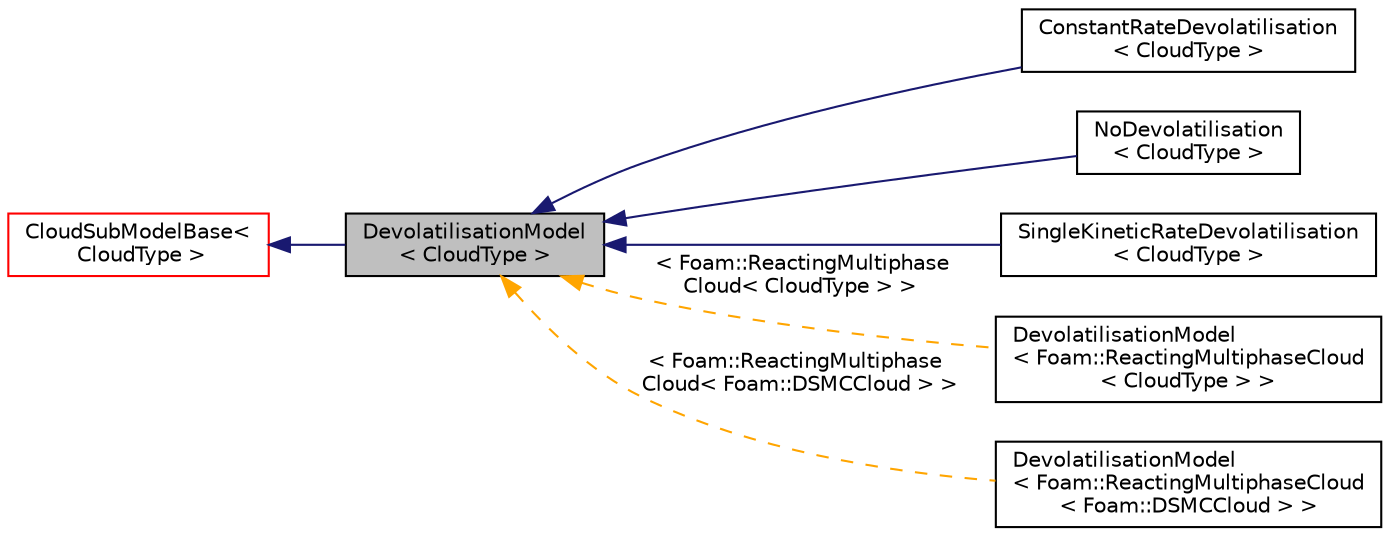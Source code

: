 digraph "DevolatilisationModel&lt; CloudType &gt;"
{
  bgcolor="transparent";
  edge [fontname="Helvetica",fontsize="10",labelfontname="Helvetica",labelfontsize="10"];
  node [fontname="Helvetica",fontsize="10",shape=record];
  rankdir="LR";
  Node1 [label="DevolatilisationModel\l\< CloudType \>",height=0.2,width=0.4,color="black", fillcolor="grey75", style="filled", fontcolor="black"];
  Node2 -> Node1 [dir="back",color="midnightblue",fontsize="10",style="solid",fontname="Helvetica"];
  Node2 [label="CloudSubModelBase\<\l CloudType \>",height=0.2,width=0.4,color="red",URL="$a00286.html",tooltip="Base class for cloud sub-models. "];
  Node1 -> Node3 [dir="back",color="midnightblue",fontsize="10",style="solid",fontname="Helvetica"];
  Node3 [label="ConstantRateDevolatilisation\l\< CloudType \>",height=0.2,width=0.4,color="black",URL="$a00382.html",tooltip="Constant rate devolatisation model. "];
  Node1 -> Node4 [dir="back",color="midnightblue",fontsize="10",style="solid",fontname="Helvetica"];
  Node4 [label="NoDevolatilisation\l\< CloudType \>",height=0.2,width=0.4,color="black",URL="$a01644.html",tooltip="Dummy devolatilisation model for &#39;none&#39;. "];
  Node1 -> Node5 [dir="back",color="midnightblue",fontsize="10",style="solid",fontname="Helvetica"];
  Node5 [label="SingleKineticRateDevolatilisation\l\< CloudType \>",height=0.2,width=0.4,color="black",URL="$a02396.html",tooltip="Single kinetic rate devolatisation model. "];
  Node1 -> Node6 [dir="back",color="orange",fontsize="10",style="dashed",label=" \< Foam::ReactingMultiphase\lCloud\< CloudType \> \>" ,fontname="Helvetica"];
  Node6 [label="DevolatilisationModel\l\< Foam::ReactingMultiphaseCloud\l\< CloudType \> \>",height=0.2,width=0.4,color="black",URL="$a00520.html"];
  Node1 -> Node7 [dir="back",color="orange",fontsize="10",style="dashed",label=" \< Foam::ReactingMultiphase\lCloud\< Foam::DSMCCloud \> \>" ,fontname="Helvetica"];
  Node7 [label="DevolatilisationModel\l\< Foam::ReactingMultiphaseCloud\l\< Foam::DSMCCloud \> \>",height=0.2,width=0.4,color="black",URL="$a00520.html"];
}
